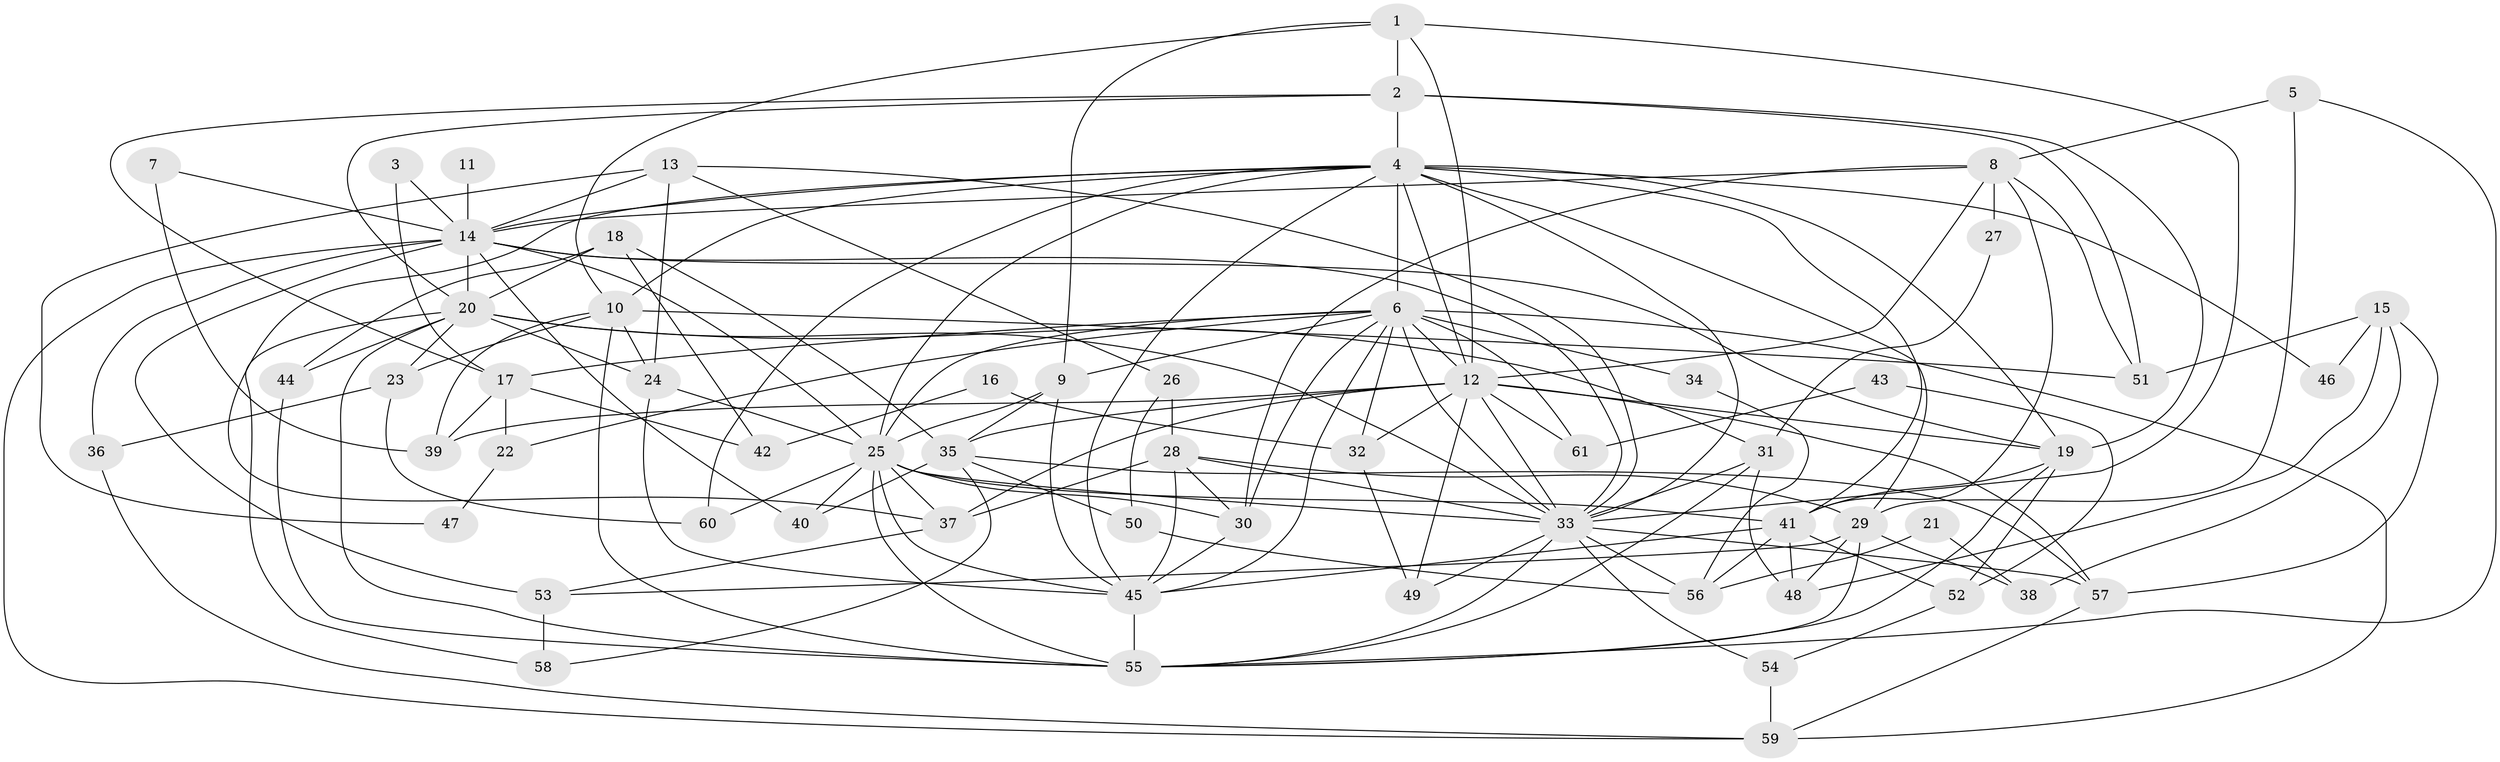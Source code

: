 // original degree distribution, {4: 0.23140495867768596, 6: 0.09917355371900827, 3: 0.32231404958677684, 5: 0.19834710743801653, 2: 0.10743801652892562, 7: 0.03305785123966942, 9: 0.008264462809917356}
// Generated by graph-tools (version 1.1) at 2025/36/03/09/25 02:36:08]
// undirected, 61 vertices, 160 edges
graph export_dot {
graph [start="1"]
  node [color=gray90,style=filled];
  1;
  2;
  3;
  4;
  5;
  6;
  7;
  8;
  9;
  10;
  11;
  12;
  13;
  14;
  15;
  16;
  17;
  18;
  19;
  20;
  21;
  22;
  23;
  24;
  25;
  26;
  27;
  28;
  29;
  30;
  31;
  32;
  33;
  34;
  35;
  36;
  37;
  38;
  39;
  40;
  41;
  42;
  43;
  44;
  45;
  46;
  47;
  48;
  49;
  50;
  51;
  52;
  53;
  54;
  55;
  56;
  57;
  58;
  59;
  60;
  61;
  1 -- 2 [weight=1.0];
  1 -- 9 [weight=1.0];
  1 -- 10 [weight=1.0];
  1 -- 12 [weight=1.0];
  1 -- 33 [weight=1.0];
  2 -- 4 [weight=1.0];
  2 -- 17 [weight=1.0];
  2 -- 19 [weight=1.0];
  2 -- 20 [weight=1.0];
  2 -- 51 [weight=1.0];
  3 -- 14 [weight=2.0];
  3 -- 17 [weight=1.0];
  4 -- 6 [weight=1.0];
  4 -- 10 [weight=1.0];
  4 -- 12 [weight=1.0];
  4 -- 14 [weight=1.0];
  4 -- 19 [weight=2.0];
  4 -- 25 [weight=1.0];
  4 -- 29 [weight=1.0];
  4 -- 33 [weight=1.0];
  4 -- 37 [weight=1.0];
  4 -- 41 [weight=1.0];
  4 -- 45 [weight=1.0];
  4 -- 46 [weight=2.0];
  4 -- 60 [weight=3.0];
  5 -- 8 [weight=1.0];
  5 -- 29 [weight=1.0];
  5 -- 55 [weight=1.0];
  6 -- 9 [weight=1.0];
  6 -- 12 [weight=1.0];
  6 -- 17 [weight=1.0];
  6 -- 22 [weight=1.0];
  6 -- 25 [weight=1.0];
  6 -- 30 [weight=1.0];
  6 -- 32 [weight=1.0];
  6 -- 33 [weight=2.0];
  6 -- 34 [weight=2.0];
  6 -- 45 [weight=1.0];
  6 -- 59 [weight=1.0];
  6 -- 61 [weight=1.0];
  7 -- 14 [weight=1.0];
  7 -- 39 [weight=1.0];
  8 -- 12 [weight=1.0];
  8 -- 14 [weight=1.0];
  8 -- 27 [weight=1.0];
  8 -- 30 [weight=1.0];
  8 -- 41 [weight=1.0];
  8 -- 51 [weight=1.0];
  9 -- 25 [weight=1.0];
  9 -- 35 [weight=1.0];
  9 -- 45 [weight=1.0];
  10 -- 23 [weight=1.0];
  10 -- 24 [weight=1.0];
  10 -- 39 [weight=1.0];
  10 -- 51 [weight=1.0];
  10 -- 55 [weight=1.0];
  11 -- 14 [weight=2.0];
  12 -- 19 [weight=2.0];
  12 -- 32 [weight=1.0];
  12 -- 33 [weight=1.0];
  12 -- 35 [weight=1.0];
  12 -- 37 [weight=2.0];
  12 -- 39 [weight=1.0];
  12 -- 49 [weight=1.0];
  12 -- 57 [weight=1.0];
  12 -- 61 [weight=1.0];
  13 -- 14 [weight=1.0];
  13 -- 24 [weight=1.0];
  13 -- 26 [weight=1.0];
  13 -- 33 [weight=1.0];
  13 -- 47 [weight=1.0];
  14 -- 19 [weight=2.0];
  14 -- 20 [weight=2.0];
  14 -- 25 [weight=1.0];
  14 -- 33 [weight=1.0];
  14 -- 36 [weight=1.0];
  14 -- 40 [weight=1.0];
  14 -- 53 [weight=1.0];
  14 -- 59 [weight=1.0];
  15 -- 38 [weight=1.0];
  15 -- 46 [weight=1.0];
  15 -- 48 [weight=1.0];
  15 -- 51 [weight=1.0];
  15 -- 57 [weight=1.0];
  16 -- 32 [weight=1.0];
  16 -- 42 [weight=1.0];
  17 -- 22 [weight=1.0];
  17 -- 39 [weight=1.0];
  17 -- 42 [weight=1.0];
  18 -- 20 [weight=1.0];
  18 -- 35 [weight=1.0];
  18 -- 42 [weight=1.0];
  18 -- 44 [weight=1.0];
  19 -- 41 [weight=1.0];
  19 -- 52 [weight=1.0];
  19 -- 55 [weight=1.0];
  20 -- 23 [weight=1.0];
  20 -- 24 [weight=1.0];
  20 -- 31 [weight=1.0];
  20 -- 33 [weight=1.0];
  20 -- 44 [weight=1.0];
  20 -- 55 [weight=1.0];
  20 -- 58 [weight=1.0];
  21 -- 38 [weight=1.0];
  21 -- 56 [weight=1.0];
  22 -- 47 [weight=1.0];
  23 -- 36 [weight=1.0];
  23 -- 60 [weight=1.0];
  24 -- 25 [weight=1.0];
  24 -- 45 [weight=1.0];
  25 -- 30 [weight=2.0];
  25 -- 33 [weight=1.0];
  25 -- 37 [weight=1.0];
  25 -- 40 [weight=1.0];
  25 -- 41 [weight=1.0];
  25 -- 45 [weight=2.0];
  25 -- 55 [weight=1.0];
  25 -- 60 [weight=1.0];
  26 -- 28 [weight=1.0];
  26 -- 50 [weight=1.0];
  27 -- 31 [weight=1.0];
  28 -- 29 [weight=1.0];
  28 -- 30 [weight=2.0];
  28 -- 33 [weight=1.0];
  28 -- 37 [weight=1.0];
  28 -- 45 [weight=1.0];
  29 -- 38 [weight=1.0];
  29 -- 48 [weight=1.0];
  29 -- 53 [weight=1.0];
  29 -- 55 [weight=1.0];
  30 -- 45 [weight=1.0];
  31 -- 33 [weight=1.0];
  31 -- 48 [weight=1.0];
  31 -- 55 [weight=1.0];
  32 -- 49 [weight=1.0];
  33 -- 49 [weight=1.0];
  33 -- 54 [weight=1.0];
  33 -- 55 [weight=1.0];
  33 -- 56 [weight=1.0];
  33 -- 57 [weight=1.0];
  34 -- 56 [weight=1.0];
  35 -- 40 [weight=1.0];
  35 -- 50 [weight=1.0];
  35 -- 57 [weight=1.0];
  35 -- 58 [weight=1.0];
  36 -- 59 [weight=1.0];
  37 -- 53 [weight=1.0];
  41 -- 45 [weight=1.0];
  41 -- 48 [weight=1.0];
  41 -- 52 [weight=1.0];
  41 -- 56 [weight=1.0];
  43 -- 52 [weight=1.0];
  43 -- 61 [weight=1.0];
  44 -- 55 [weight=1.0];
  45 -- 55 [weight=2.0];
  50 -- 56 [weight=1.0];
  52 -- 54 [weight=1.0];
  53 -- 58 [weight=1.0];
  54 -- 59 [weight=1.0];
  57 -- 59 [weight=1.0];
}
